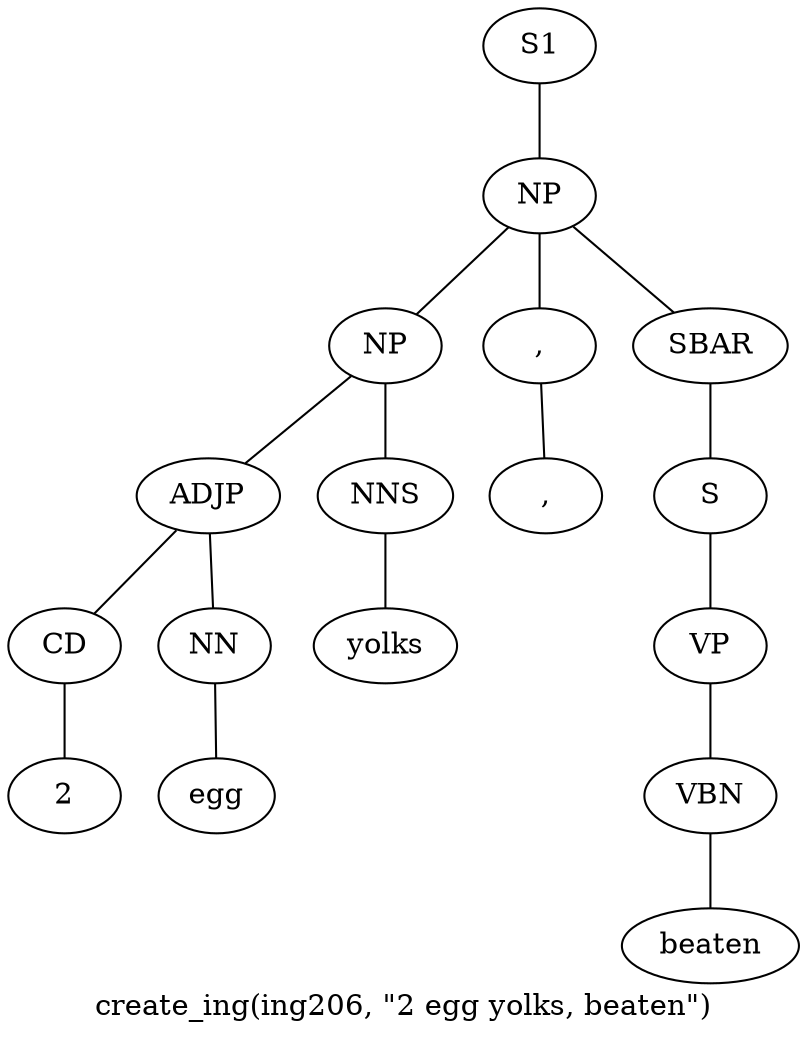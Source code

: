 graph SyntaxGraph {
	label = "create_ing(ing206, \"2 egg yolks, beaten\")";
	Node0 [label="S1"];
	Node1 [label="NP"];
	Node2 [label="NP"];
	Node3 [label="ADJP"];
	Node4 [label="CD"];
	Node5 [label="2"];
	Node6 [label="NN"];
	Node7 [label="egg"];
	Node8 [label="NNS"];
	Node9 [label="yolks"];
	Node10 [label=","];
	Node11 [label=","];
	Node12 [label="SBAR"];
	Node13 [label="S"];
	Node14 [label="VP"];
	Node15 [label="VBN"];
	Node16 [label="beaten"];

	Node0 -- Node1;
	Node1 -- Node2;
	Node1 -- Node10;
	Node1 -- Node12;
	Node2 -- Node3;
	Node2 -- Node8;
	Node3 -- Node4;
	Node3 -- Node6;
	Node4 -- Node5;
	Node6 -- Node7;
	Node8 -- Node9;
	Node10 -- Node11;
	Node12 -- Node13;
	Node13 -- Node14;
	Node14 -- Node15;
	Node15 -- Node16;
}